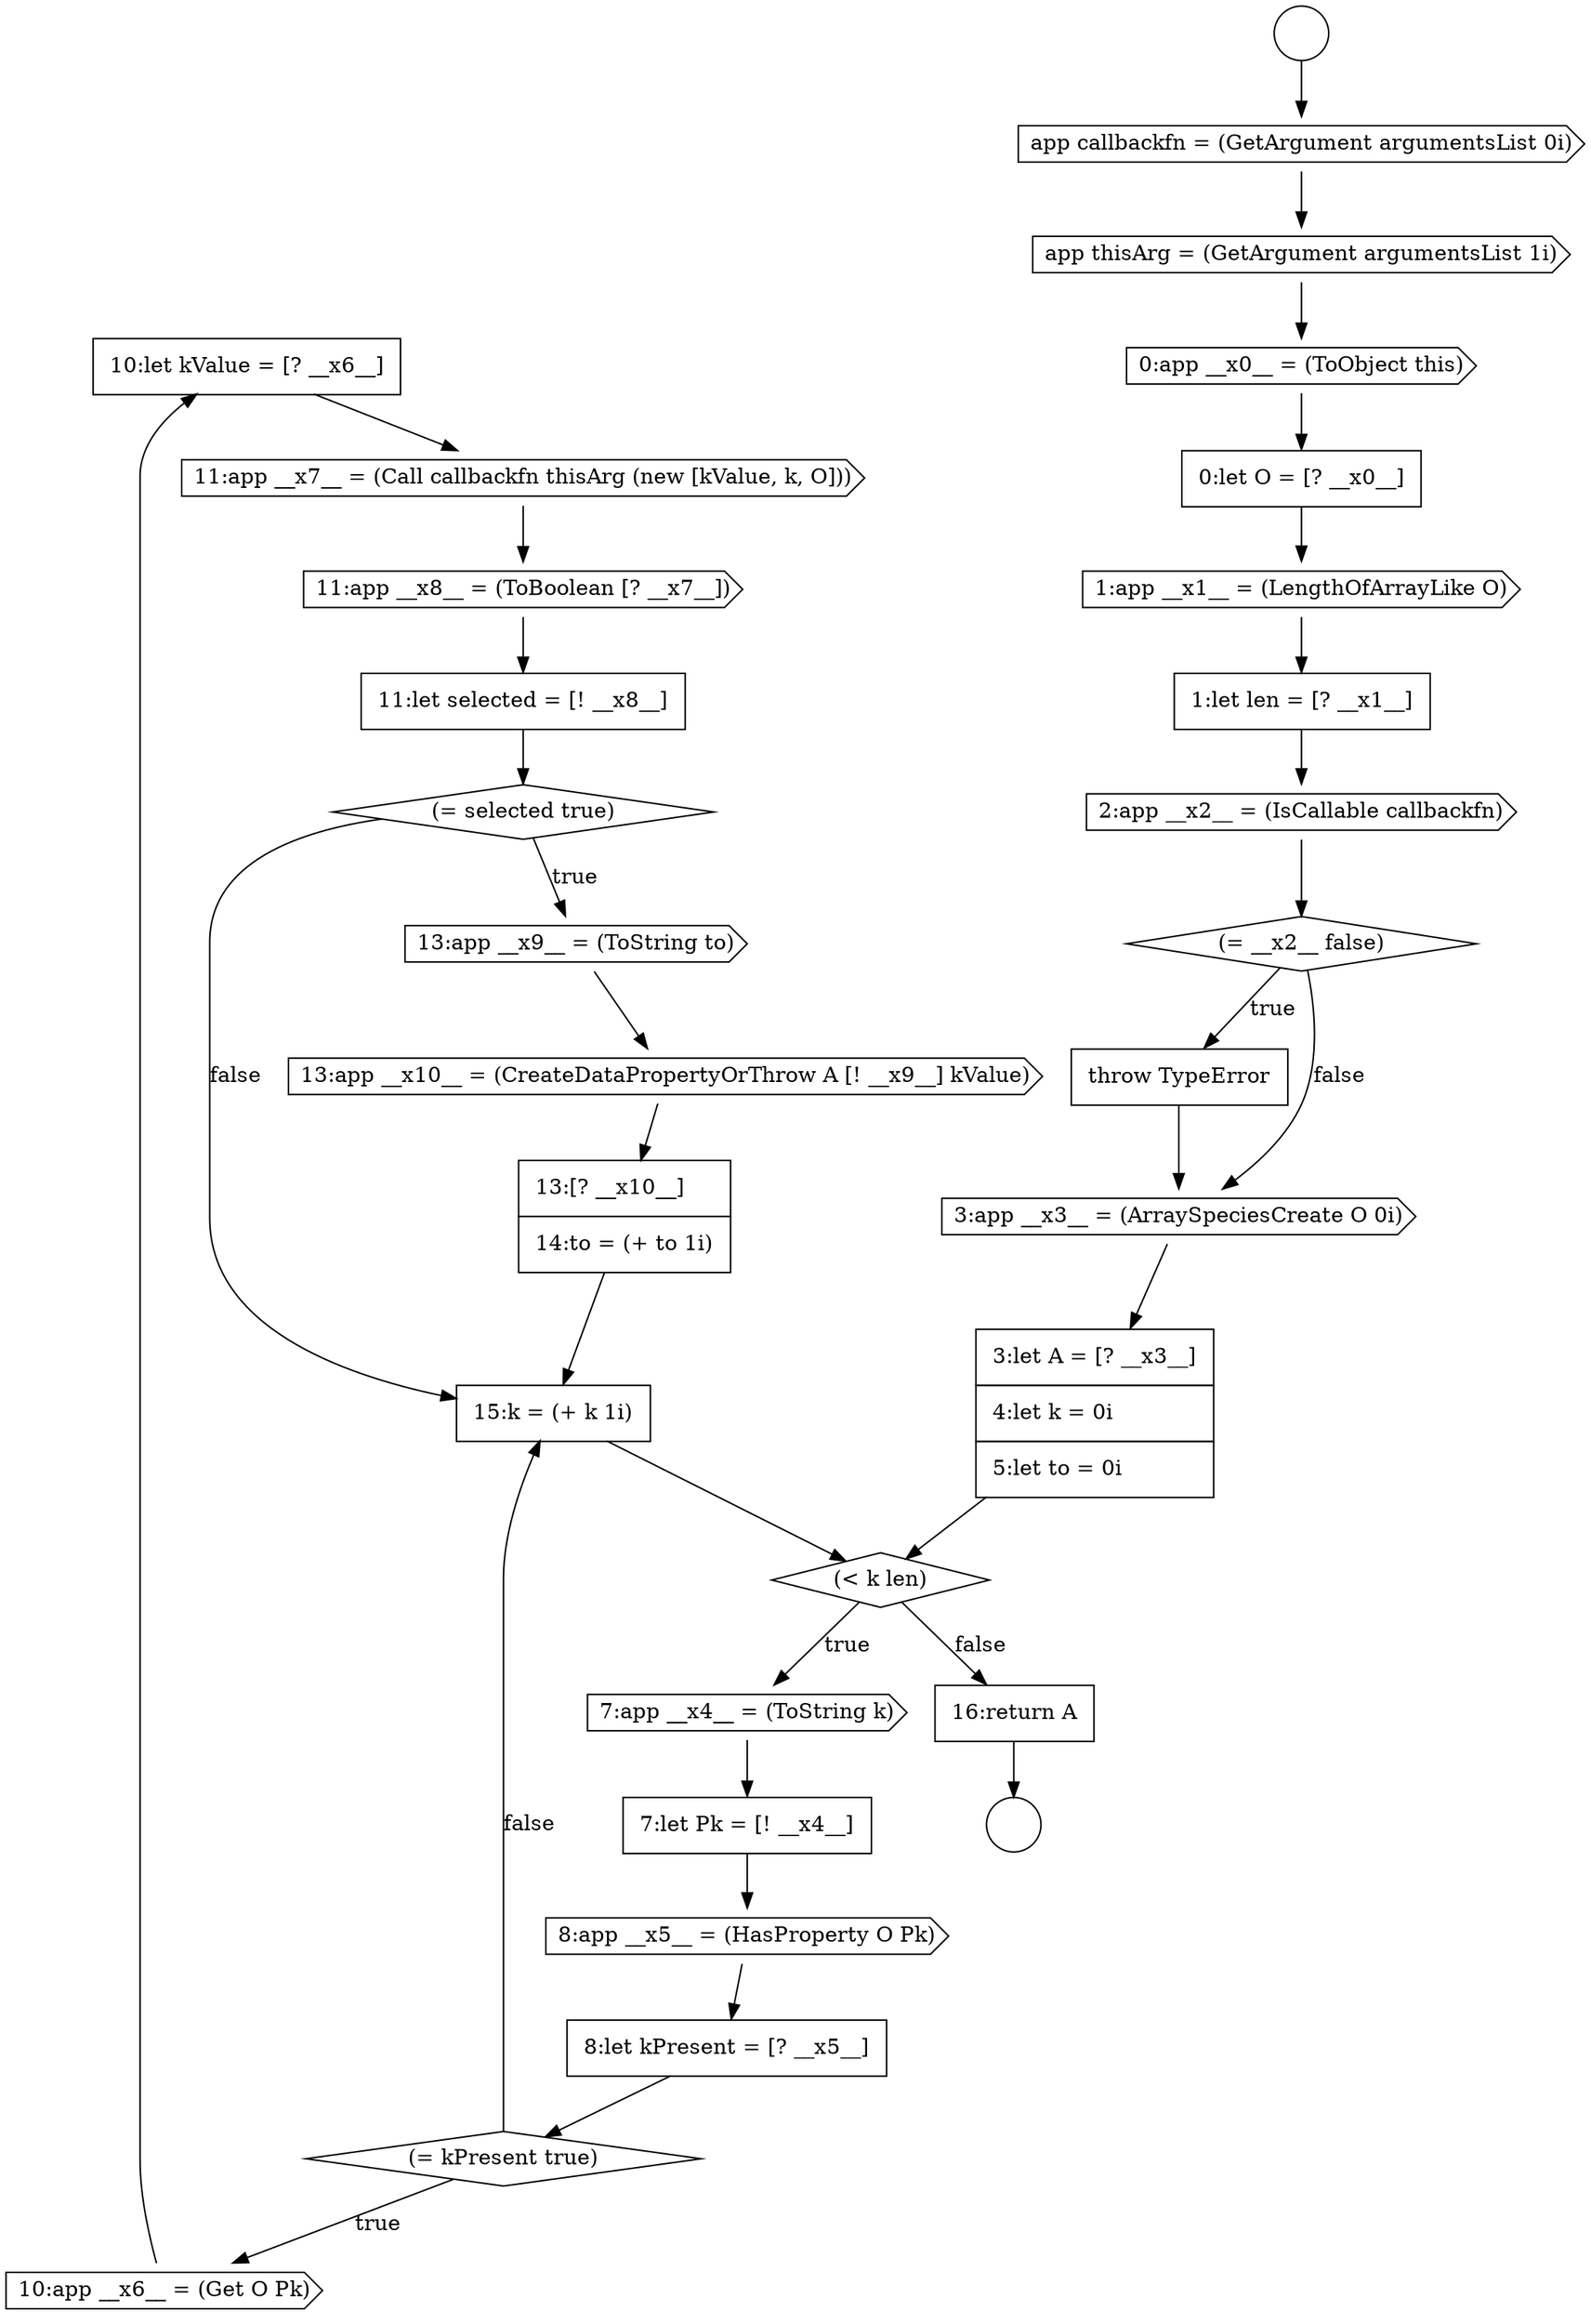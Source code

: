 digraph {
  node16236 [shape=none, margin=0, label=<<font color="black">
    <table border="0" cellborder="1" cellspacing="0" cellpadding="10">
      <tr><td align="left">10:let kValue = [? __x6__]</td></tr>
    </table>
  </font>> color="black" fillcolor="white" style=filled]
  node16240 [shape=diamond, label=<<font color="black">(= selected true)</font>> color="black" fillcolor="white" style=filled]
  node16223 [shape=none, margin=0, label=<<font color="black">
    <table border="0" cellborder="1" cellspacing="0" cellpadding="10">
      <tr><td align="left">1:let len = [? __x1__]</td></tr>
    </table>
  </font>> color="black" fillcolor="white" style=filled]
  node16244 [shape=none, margin=0, label=<<font color="black">
    <table border="0" cellborder="1" cellspacing="0" cellpadding="10">
      <tr><td align="left">15:k = (+ k 1i)</td></tr>
    </table>
  </font>> color="black" fillcolor="white" style=filled]
  node16219 [shape=cds, label=<<font color="black">app thisArg = (GetArgument argumentsList 1i)</font>> color="black" fillcolor="white" style=filled]
  node16227 [shape=cds, label=<<font color="black">3:app __x3__ = (ArraySpeciesCreate O 0i)</font>> color="black" fillcolor="white" style=filled]
  node16237 [shape=cds, label=<<font color="black">11:app __x7__ = (Call callbackfn thisArg (new [kValue, k, O]))</font>> color="black" fillcolor="white" style=filled]
  node16220 [shape=cds, label=<<font color="black">0:app __x0__ = (ToObject this)</font>> color="black" fillcolor="white" style=filled]
  node16233 [shape=none, margin=0, label=<<font color="black">
    <table border="0" cellborder="1" cellspacing="0" cellpadding="10">
      <tr><td align="left">8:let kPresent = [? __x5__]</td></tr>
    </table>
  </font>> color="black" fillcolor="white" style=filled]
  node16241 [shape=cds, label=<<font color="black">13:app __x9__ = (ToString to)</font>> color="black" fillcolor="white" style=filled]
  node16221 [shape=none, margin=0, label=<<font color="black">
    <table border="0" cellborder="1" cellspacing="0" cellpadding="10">
      <tr><td align="left">0:let O = [? __x0__]</td></tr>
    </table>
  </font>> color="black" fillcolor="white" style=filled]
  node16234 [shape=diamond, label=<<font color="black">(= kPresent true)</font>> color="black" fillcolor="white" style=filled]
  node16230 [shape=cds, label=<<font color="black">7:app __x4__ = (ToString k)</font>> color="black" fillcolor="white" style=filled]
  node16245 [shape=none, margin=0, label=<<font color="black">
    <table border="0" cellborder="1" cellspacing="0" cellpadding="10">
      <tr><td align="left">16:return A</td></tr>
    </table>
  </font>> color="black" fillcolor="white" style=filled]
  node16225 [shape=diamond, label=<<font color="black">(= __x2__ false)</font>> color="black" fillcolor="white" style=filled]
  node16235 [shape=cds, label=<<font color="black">10:app __x6__ = (Get O Pk)</font>> color="black" fillcolor="white" style=filled]
  node16218 [shape=cds, label=<<font color="black">app callbackfn = (GetArgument argumentsList 0i)</font>> color="black" fillcolor="white" style=filled]
  node16239 [shape=none, margin=0, label=<<font color="black">
    <table border="0" cellborder="1" cellspacing="0" cellpadding="10">
      <tr><td align="left">11:let selected = [! __x8__]</td></tr>
    </table>
  </font>> color="black" fillcolor="white" style=filled]
  node16216 [shape=circle label=" " color="black" fillcolor="white" style=filled]
  node16243 [shape=none, margin=0, label=<<font color="black">
    <table border="0" cellborder="1" cellspacing="0" cellpadding="10">
      <tr><td align="left">13:[? __x10__]</td></tr>
      <tr><td align="left">14:to = (+ to 1i)</td></tr>
    </table>
  </font>> color="black" fillcolor="white" style=filled]
  node16228 [shape=none, margin=0, label=<<font color="black">
    <table border="0" cellborder="1" cellspacing="0" cellpadding="10">
      <tr><td align="left">3:let A = [? __x3__]</td></tr>
      <tr><td align="left">4:let k = 0i</td></tr>
      <tr><td align="left">5:let to = 0i</td></tr>
    </table>
  </font>> color="black" fillcolor="white" style=filled]
  node16229 [shape=diamond, label=<<font color="black">(&lt; k len)</font>> color="black" fillcolor="white" style=filled]
  node16232 [shape=cds, label=<<font color="black">8:app __x5__ = (HasProperty O Pk)</font>> color="black" fillcolor="white" style=filled]
  node16242 [shape=cds, label=<<font color="black">13:app __x10__ = (CreateDataPropertyOrThrow A [! __x9__] kValue)</font>> color="black" fillcolor="white" style=filled]
  node16226 [shape=none, margin=0, label=<<font color="black">
    <table border="0" cellborder="1" cellspacing="0" cellpadding="10">
      <tr><td align="left">throw TypeError</td></tr>
    </table>
  </font>> color="black" fillcolor="white" style=filled]
  node16231 [shape=none, margin=0, label=<<font color="black">
    <table border="0" cellborder="1" cellspacing="0" cellpadding="10">
      <tr><td align="left">7:let Pk = [! __x4__]</td></tr>
    </table>
  </font>> color="black" fillcolor="white" style=filled]
  node16238 [shape=cds, label=<<font color="black">11:app __x8__ = (ToBoolean [? __x7__])</font>> color="black" fillcolor="white" style=filled]
  node16217 [shape=circle label=" " color="black" fillcolor="white" style=filled]
  node16224 [shape=cds, label=<<font color="black">2:app __x2__ = (IsCallable callbackfn)</font>> color="black" fillcolor="white" style=filled]
  node16222 [shape=cds, label=<<font color="black">1:app __x1__ = (LengthOfArrayLike O)</font>> color="black" fillcolor="white" style=filled]
  node16236 -> node16237 [ color="black"]
  node16218 -> node16219 [ color="black"]
  node16233 -> node16234 [ color="black"]
  node16226 -> node16227 [ color="black"]
  node16231 -> node16232 [ color="black"]
  node16224 -> node16225 [ color="black"]
  node16219 -> node16220 [ color="black"]
  node16242 -> node16243 [ color="black"]
  node16237 -> node16238 [ color="black"]
  node16216 -> node16218 [ color="black"]
  node16244 -> node16229 [ color="black"]
  node16238 -> node16239 [ color="black"]
  node16234 -> node16235 [label=<<font color="black">true</font>> color="black"]
  node16234 -> node16244 [label=<<font color="black">false</font>> color="black"]
  node16221 -> node16222 [ color="black"]
  node16230 -> node16231 [ color="black"]
  node16235 -> node16236 [ color="black"]
  node16227 -> node16228 [ color="black"]
  node16239 -> node16240 [ color="black"]
  node16220 -> node16221 [ color="black"]
  node16229 -> node16230 [label=<<font color="black">true</font>> color="black"]
  node16229 -> node16245 [label=<<font color="black">false</font>> color="black"]
  node16225 -> node16226 [label=<<font color="black">true</font>> color="black"]
  node16225 -> node16227 [label=<<font color="black">false</font>> color="black"]
  node16243 -> node16244 [ color="black"]
  node16228 -> node16229 [ color="black"]
  node16245 -> node16217 [ color="black"]
  node16222 -> node16223 [ color="black"]
  node16241 -> node16242 [ color="black"]
  node16240 -> node16241 [label=<<font color="black">true</font>> color="black"]
  node16240 -> node16244 [label=<<font color="black">false</font>> color="black"]
  node16223 -> node16224 [ color="black"]
  node16232 -> node16233 [ color="black"]
}
